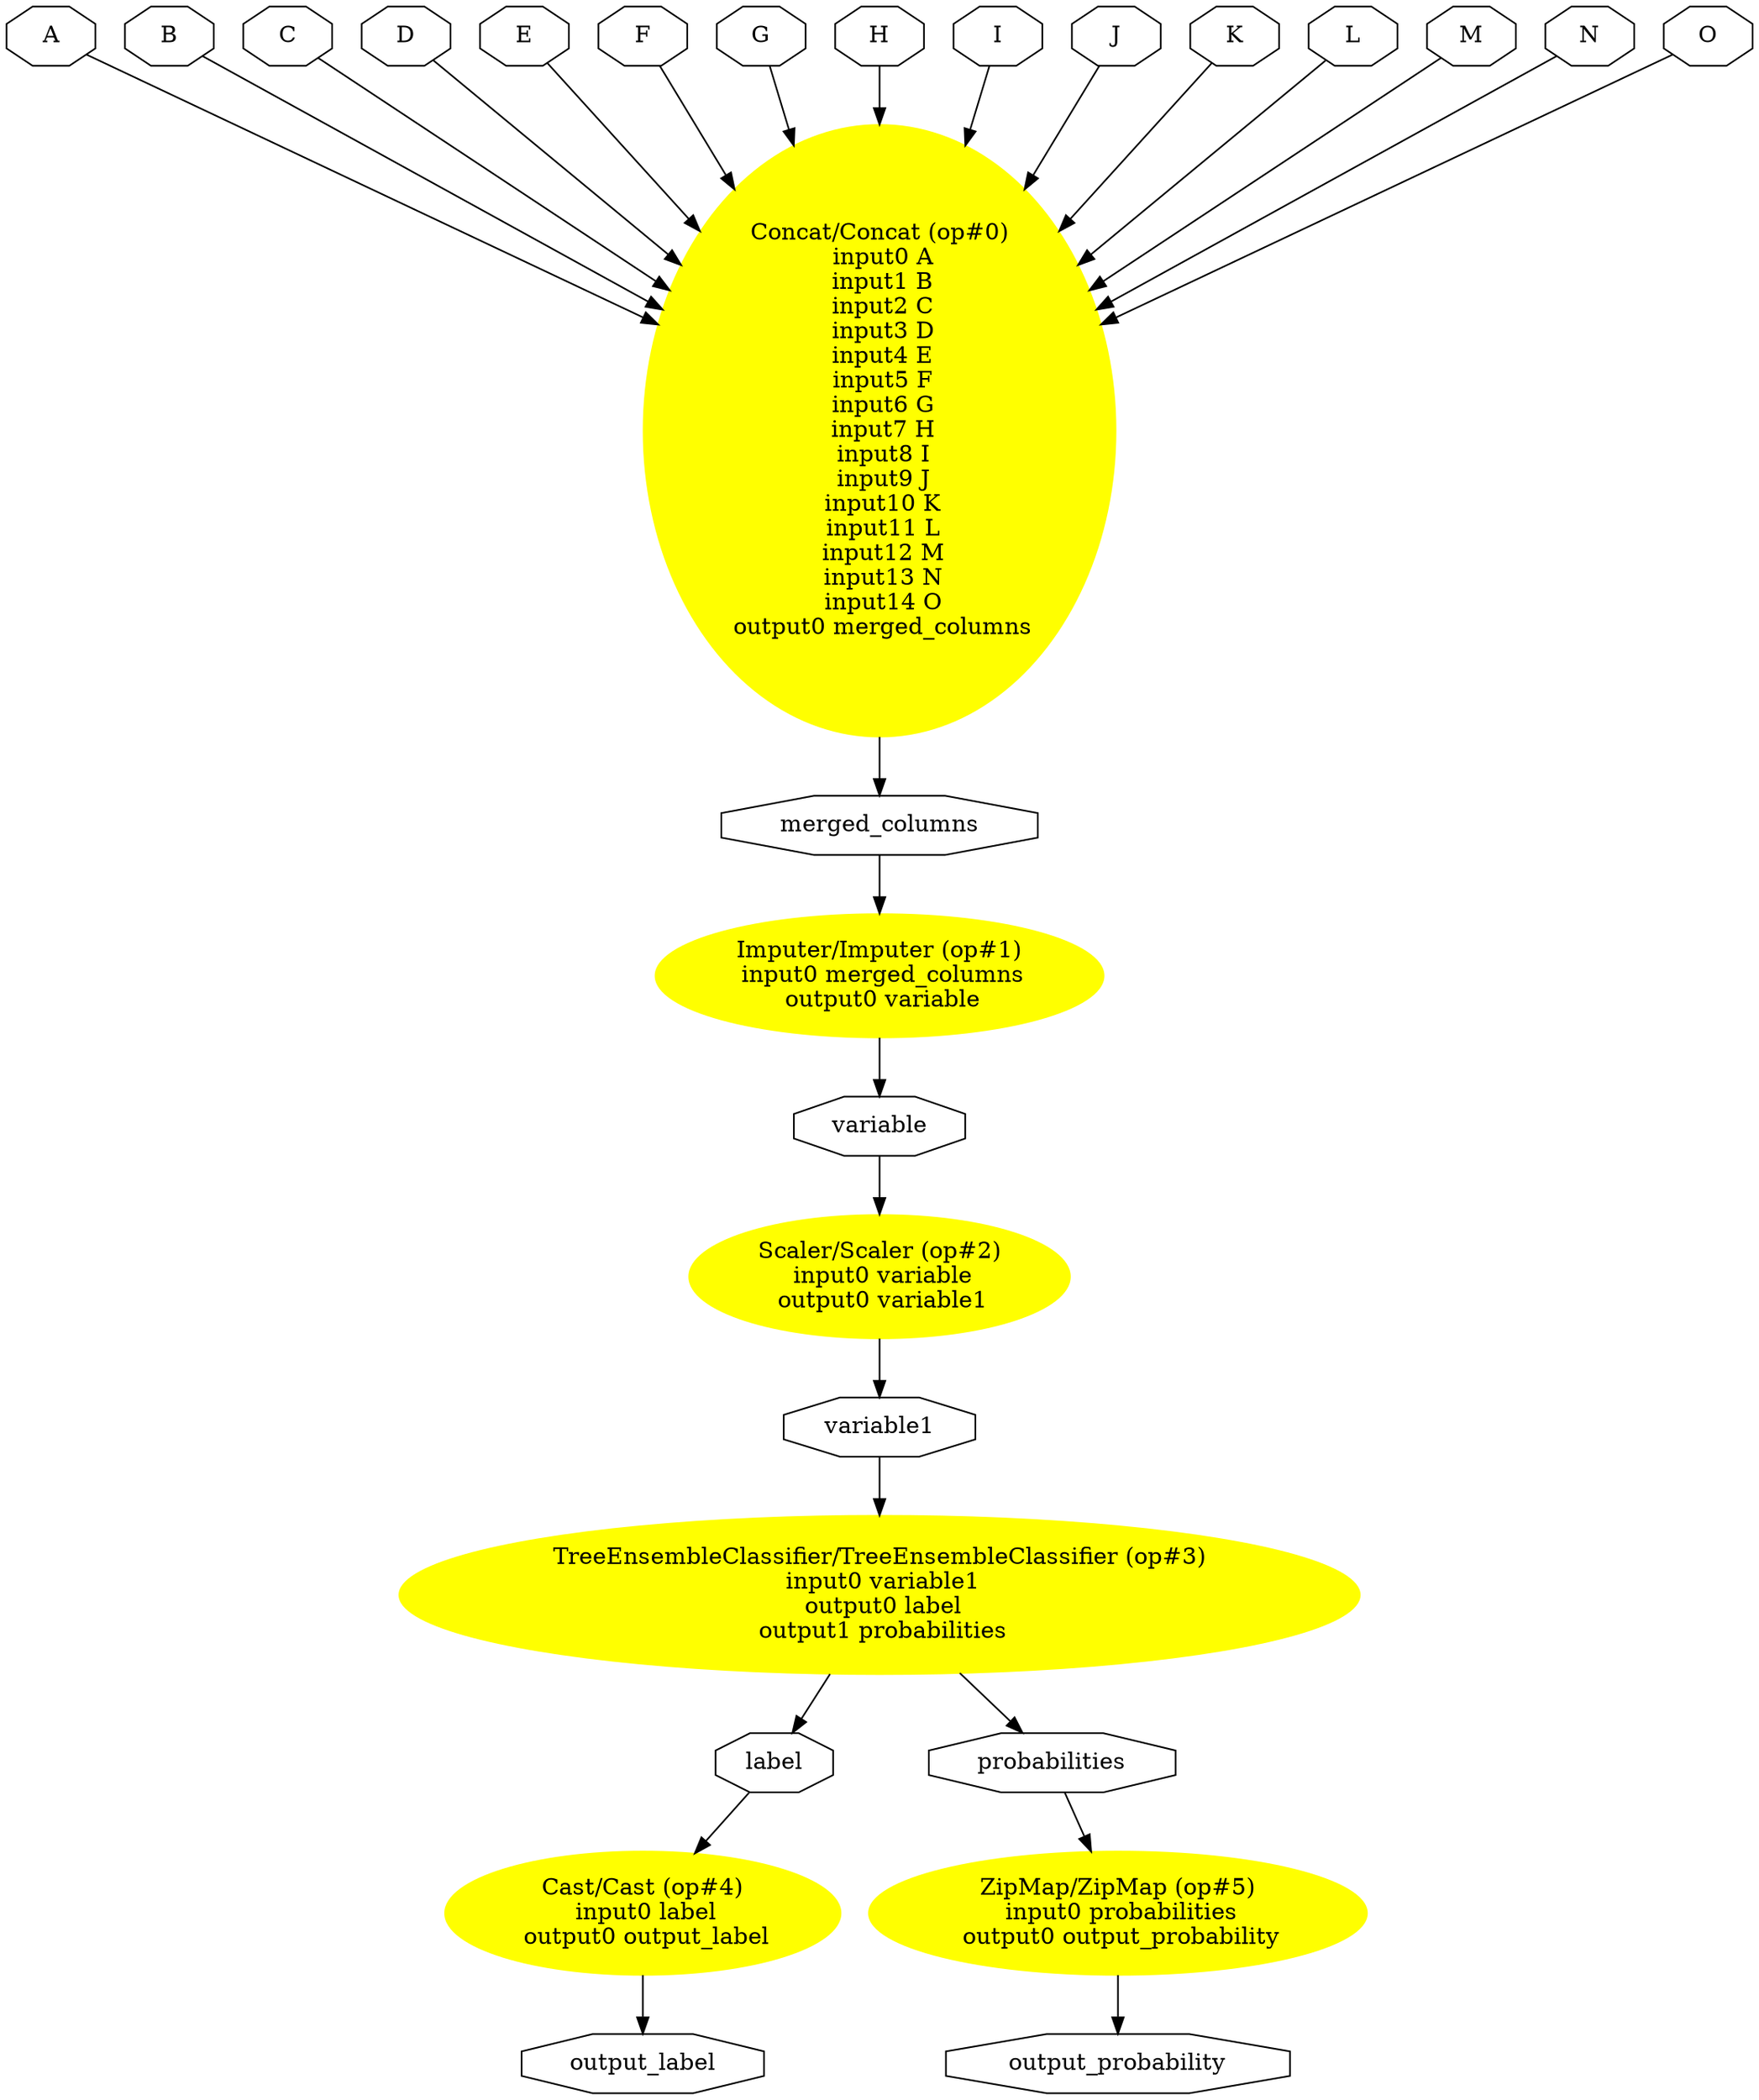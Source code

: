 digraph pipeline_data_onnx {
	graph [bb="0,0,1062,1269",
		rankdir=TB
	];
	node [label="\N"];
	"Concat/Concat (op#0)\n input0 A\n input1 B\n input2 C\n input3 D\n input4 E\n input5 F\n input6 G\n input7 H\n input8 I\n input9 \
J\n input10 K\n input11 L\n input12 M\n input13 N\n input14 O\n output0 merged_columns"	 [URL="javascript:alert('')",
		color=yellow,
		fillcolor=yellow,
		height=5.1658,
		pos="531,1011",
		style=filled,
		width=3.2016];
	merged_columns0	 [height=0.5,
		label=merged_columns,
		pos="531,771.03",
		shape=octagon,
		width=2.2082];
	"Concat/Concat (op#0)\n input0 A\n input1 B\n input2 C\n input3 D\n input4 E\n input5 F\n input6 G\n input7 H\n input8 I\n input9 \
J\n input10 K\n input11 L\n input12 M\n input13 N\n input14 O\n output0 merged_columns" -> merged_columns0	 [pos="e,531,789.18 531,824.84 531,815.33 531,806.64 531,799.18"];
	A0	 [height=0.5,
		label=A,
		pos="27,1251",
		shape=octagon,
		width=0.75];
	A0 -> "Concat/Concat (op#0)\n input0 A\n input1 B\n input2 C\n input3 D\n input4 E\n input5 F\n input6 G\n input7 H\n input8 I\n input9 \
J\n input10 K\n input11 L\n input12 M\n input13 N\n input14 O\n output0 merged_columns"	 [pos="e,420.28,1064.3 48.656,1239.7 110.13,1210.7 289.11,1126.2 410.88,1068.7"];
	B0	 [height=0.5,
		label=B,
		pos="99,1251",
		shape=octagon,
		width=0.75];
	B0 -> "Concat/Concat (op#0)\n input0 A\n input1 B\n input2 C\n input3 D\n input4 E\n input5 F\n input6 G\n input7 H\n input8 I\n input9 \
J\n input10 K\n input11 L\n input12 M\n input13 N\n input14 O\n output0 merged_columns"	 [pos="e,421.79,1072.2 119.26,1238.8 170.88,1210.4 310.53,1133.4 412.93,1077"];
	C0	 [height=0.5,
		label=C,
		pos="171,1251",
		shape=octagon,
		width=0.75];
	C0 -> "Concat/Concat (op#0)\n input0 A\n input1 B\n input2 C\n input3 D\n input4 E\n input5 F\n input6 G\n input7 H\n input8 I\n input9 \
J\n input10 K\n input11 L\n input12 M\n input13 N\n input14 O\n output0 merged_columns"	 [pos="e,424.42,1082.4 189.6,1237.7 231.08,1210.3 333.98,1142.2 416.04,1088"];
	D0	 [height=0.5,
		label=D,
		pos="243,1251",
		shape=octagon,
		width=0.75];
	D0 -> "Concat/Concat (op#0)\n input0 A\n input1 B\n input2 C\n input3 D\n input4 E\n input5 F\n input6 G\n input7 H\n input8 I\n input9 \
J\n input10 K\n input11 L\n input12 M\n input13 N\n input14 O\n output0 merged_columns"	 [pos="e,428.55,1096.6 259.73,1236.1 290.87,1210.4 360.09,1153.2 420.81,1103"];
	E0	 [height=0.5,
		label=E,
		pos="315,1251",
		shape=octagon,
		width=0.75];
	E0 -> "Concat/Concat (op#0)\n input0 A\n input1 B\n input2 C\n input3 D\n input4 E\n input5 F\n input6 G\n input7 H\n input8 I\n input9 \
J\n input10 K\n input11 L\n input12 M\n input13 N\n input14 O\n output0 merged_columns"	 [pos="e,435.93,1116.7 328.84,1234.7 349.39,1212.1 389.8,1167.6 429.12,1124.2"];
	F0	 [height=0.5,
		label=F,
		pos="387,1251",
		shape=octagon,
		width=0.75];
	F0 -> "Concat/Concat (op#0)\n input0 A\n input1 B\n input2 C\n input3 D\n input4 E\n input5 F\n input6 G\n input7 H\n input8 I\n input9 \
J\n input10 K\n input11 L\n input12 M\n input13 N\n input14 O\n output0 merged_columns"	 [pos="e,450.64,1144.8 397.36,1232.9 408.13,1215 426.1,1185.3 445.43,1153.4"];
	G0	 [height=0.5,
		label=G,
		pos="459,1251",
		shape=octagon,
		width=0.75];
	G0 -> "Concat/Concat (op#0)\n input0 A\n input1 B\n input2 C\n input3 D\n input4 E\n input5 F\n input6 G\n input7 H\n input8 I\n input9 \
J\n input10 K\n input11 L\n input12 M\n input13 N\n input14 O\n output0 merged_columns"	 [pos="e,480.68,1178.3 464.18,1232.9 467.54,1221.7 472.31,1206 477.77,1187.9"];
	H0	 [height=0.5,
		label=H,
		pos="531,1251",
		shape=octagon,
		width=0.75];
	H0 -> "Concat/Concat (op#0)\n input0 A\n input1 B\n input2 C\n input3 D\n input4 E\n input5 F\n input6 G\n input7 H\n input8 I\n input9 \
J\n input10 K\n input11 L\n input12 M\n input13 N\n input14 O\n output0 merged_columns"	 [pos="e,531,1197.2 531,1232.9 531,1226 531,1217.3 531,1207.5"];
	I0	 [height=0.5,
		label=I,
		pos="603,1251",
		shape=octagon,
		width=0.75];
	I0 -> "Concat/Concat (op#0)\n input0 A\n input1 B\n input2 C\n input3 D\n input4 E\n input5 F\n input6 G\n input7 H\n input8 I\n input9 \
J\n input10 K\n input11 L\n input12 M\n input13 N\n input14 O\n output0 merged_columns"	 [pos="e,581.32,1178.3 597.82,1232.9 594.46,1221.7 589.69,1206 584.23,1187.9"];
	J0	 [height=0.5,
		label=J,
		pos="675,1251",
		shape=octagon,
		width=0.75];
	J0 -> "Concat/Concat (op#0)\n input0 A\n input1 B\n input2 C\n input3 D\n input4 E\n input5 F\n input6 G\n input7 H\n input8 I\n input9 \
J\n input10 K\n input11 L\n input12 M\n input13 N\n input14 O\n output0 merged_columns"	 [pos="e,611.36,1144.8 664.64,1232.9 653.87,1215 635.9,1185.3 616.57,1153.4"];
	K0	 [height=0.5,
		label=K,
		pos="747,1251",
		shape=octagon,
		width=0.75];
	K0 -> "Concat/Concat (op#0)\n input0 A\n input1 B\n input2 C\n input3 D\n input4 E\n input5 F\n input6 G\n input7 H\n input8 I\n input9 \
J\n input10 K\n input11 L\n input12 M\n input13 N\n input14 O\n output0 merged_columns"	 [pos="e,626.07,1116.7 733.16,1234.7 712.61,1212.1 672.2,1167.6 632.88,1124.2"];
	L0	 [height=0.5,
		label=L,
		pos="819,1251",
		shape=octagon,
		width=0.75];
	L0 -> "Concat/Concat (op#0)\n input0 A\n input1 B\n input2 C\n input3 D\n input4 E\n input5 F\n input6 G\n input7 H\n input8 I\n input9 \
J\n input10 K\n input11 L\n input12 M\n input13 N\n input14 O\n output0 merged_columns"	 [pos="e,633.45,1096.6 802.27,1236.1 771.13,1210.4 701.91,1153.2 641.19,1103"];
	M0	 [height=0.5,
		label=M,
		pos="891,1251",
		shape=octagon,
		width=0.75];
	M0 -> "Concat/Concat (op#0)\n input0 A\n input1 B\n input2 C\n input3 D\n input4 E\n input5 F\n input6 G\n input7 H\n input8 I\n input9 \
J\n input10 K\n input11 L\n input12 M\n input13 N\n input14 O\n output0 merged_columns"	 [pos="e,637.58,1082.4 872.4,1237.7 830.92,1210.3 728.02,1142.2 645.96,1088"];
	N0	 [height=0.5,
		label=N,
		pos="963,1251",
		shape=octagon,
		width=0.75];
	N0 -> "Concat/Concat (op#0)\n input0 A\n input1 B\n input2 C\n input3 D\n input4 E\n input5 F\n input6 G\n input7 H\n input8 I\n input9 \
J\n input10 K\n input11 L\n input12 M\n input13 N\n input14 O\n output0 merged_columns"	 [pos="e,640.21,1072.2 942.74,1238.8 891.12,1210.4 751.47,1133.4 649.07,1077"];
	O0	 [height=0.5,
		label=O,
		pos="1035,1251",
		shape=octagon,
		width=0.75];
	O0 -> "Concat/Concat (op#0)\n input0 A\n input1 B\n input2 C\n input3 D\n input4 E\n input5 F\n input6 G\n input7 H\n input8 I\n input9 \
J\n input10 K\n input11 L\n input12 M\n input13 N\n input14 O\n output0 merged_columns"	 [pos="e,641.72,1064.3 1013.3,1239.7 951.87,1210.7 772.89,1126.2 651.12,1068.7"];
	"Imputer/Imputer (op#1)\n input0 merged_columns\n output0 variable"	 [URL="javascript:alert('')",
		color=yellow,
		fillcolor=yellow,
		height=1.041,
		pos="531,679.55",
		style=filled,
		width=3.0445];
	merged_columns0 -> "Imputer/Imputer (op#1)\n input0 merged_columns\n output0 variable"	 [pos="e,531,717.38 531,752.77 531,745.47 531,736.57 531,727.54"];
	variable0	 [height=0.5,
		label=variable,
		pos="531,588.07",
		shape=octagon,
		width=1.1529];
	"Imputer/Imputer (op#1)\n input0 merged_columns\n output0 variable" -> variable0	 [pos="e,531,606.22 531,641.9 531,633.4 531,624.51 531,616.49"];
	"Scaler/Scaler (op#2)\n input0 variable\n output0 variable1"	 [URL="javascript:alert('')",
		color=yellow,
		fillcolor=yellow,
		height=1.041,
		pos="531,496.6",
		style=filled,
		width=2.5731];
	variable0 -> "Scaler/Scaler (op#2)\n input0 variable\n output0 variable1"	 [pos="e,531,534.43 531,569.82 531,562.52 531,553.61 531,544.59"];
	variable10	 [height=0.5,
		label=variable1,
		pos="531,405.12",
		shape=octagon,
		width=1.2897];
	"Scaler/Scaler (op#2)\n input0 variable\n output0 variable1" -> variable10	 [pos="e,531,423.27 531,458.94 531,450.45 531,441.55 531,433.54"];
	"TreeEnsembleClassifier/TreeEnsembleClassifier (op#3)\n input0 variable1\n output0 label\n output1 probabilities"	 [URL="javascript:alert('')",
		color=yellow,
		fillcolor=yellow,
		height=1.3356,
		pos="531,303.04",
		style=filled,
		width=6.3836];
	variable10 -> "TreeEnsembleClassifier/TreeEnsembleClassifier (op#3)\n input0 variable1\n output0 label\n output1 probabilities"	 [pos="e,531,351.37 531,386.69 531,379.45 531,370.6 531,361.41"];
	label0	 [height=0.5,
		label=label,
		pos="478,200.95",
		shape=octagon,
		width=0.82074];
	"TreeEnsembleClassifier/TreeEnsembleClassifier (op#3)\n input0 variable1\n output0 label\n output1 probabilities" -> label0	 [pos="e,487.18,219.29 506.21,255.22 501.33,246 496.37,236.64 492,228.39"];
	probabilities0	 [height=0.5,
		label=probabilities,
		pos="648,200.95",
		shape=octagon,
		width=1.661];
	"TreeEnsembleClassifier/TreeEnsembleClassifier (op#3)\n input0 variable1\n output0 label\n output1 probabilities" -> probabilities0	 [pos="e,627.89,219.16 584.71,256.1 596.96,245.61 609.5,234.89 620.15,225.78"];
	"Cast/Cast (op#4)\n input0 label\n output0 output_label"	 [URL="javascript:alert('')",
		color=yellow,
		fillcolor=yellow,
		height=1.041,
		pos="446,109.48",
		style=filled,
		width=2.6713];
	label0 -> "Cast/Cast (op#4)\n input0 label\n output0 output_label"	 [pos="e,459.04,146.93 471.83,182.7 469.13,175.16 465.83,165.93 462.5,156.61"];
	"ZipMap/ZipMap (op#5)\n input0 probabilities\n output0 output_probability"	 [URL="javascript:alert('')",
		color=yellow,
		fillcolor=yellow,
		height=1.041,
		pos="680,109.48",
		style=filled,
		width=3.3391];
	probabilities0 -> "ZipMap/ZipMap (op#5)\n input0 probabilities\n output0 output_probability"	 [pos="e,666.96,146.93 654.17,182.7 656.87,175.16 660.17,165.93 663.5,156.61"];
	output_label0	 [height=0.5,
		label=output_label,
		pos="446,18",
		shape=octagon,
		width=1.6806];
	"Cast/Cast (op#4)\n input0 label\n output0 output_label" -> output_label0	 [pos="e,446,36.146 446,71.825 446,63.331 446,54.434 446,46.416"];
	output_probability0	 [height=0.5,
		label=output_probability,
		pos="680,18",
		shape=octagon,
		width=2.345];
	"ZipMap/ZipMap (op#5)\n input0 probabilities\n output0 output_probability" -> output_probability0	 [pos="e,680,36.146 680,71.825 680,63.331 680,54.434 680,46.416"];
}

